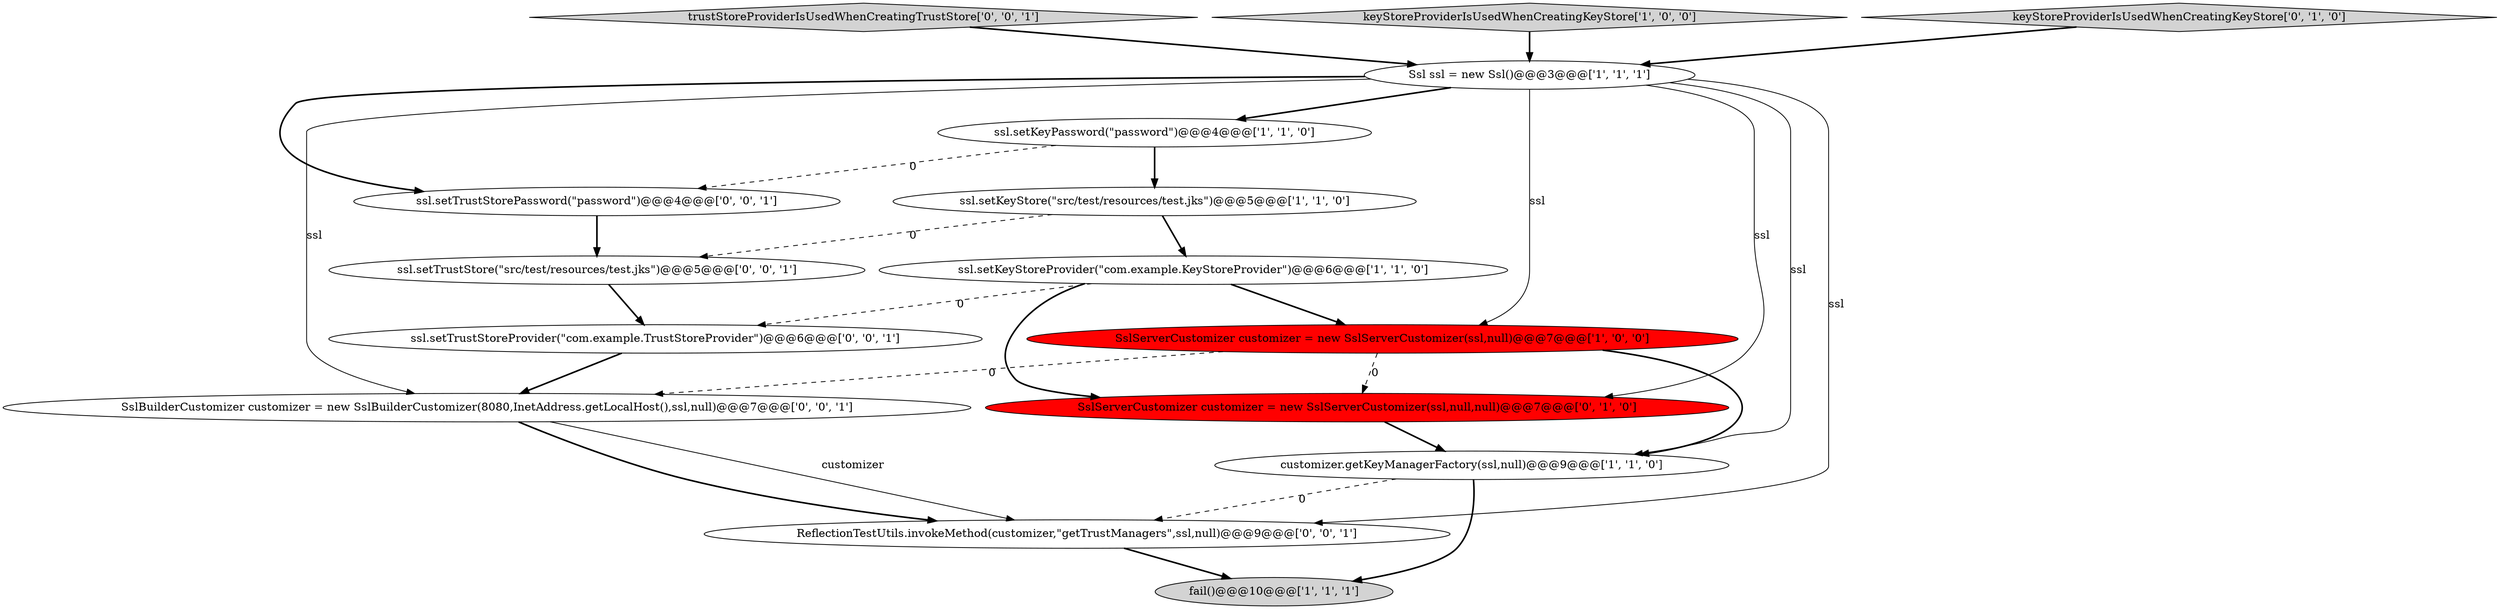 digraph {
13 [style = filled, label = "ReflectionTestUtils.invokeMethod(customizer,\"getTrustManagers\",ssl,null)@@@9@@@['0', '0', '1']", fillcolor = white, shape = ellipse image = "AAA0AAABBB3BBB"];
14 [style = filled, label = "SslBuilderCustomizer customizer = new SslBuilderCustomizer(8080,InetAddress.getLocalHost(),ssl,null)@@@7@@@['0', '0', '1']", fillcolor = white, shape = ellipse image = "AAA0AAABBB3BBB"];
5 [style = filled, label = "ssl.setKeyStoreProvider(\"com.example.KeyStoreProvider\")@@@6@@@['1', '1', '0']", fillcolor = white, shape = ellipse image = "AAA0AAABBB1BBB"];
15 [style = filled, label = "trustStoreProviderIsUsedWhenCreatingTrustStore['0', '0', '1']", fillcolor = lightgray, shape = diamond image = "AAA0AAABBB3BBB"];
2 [style = filled, label = "Ssl ssl = new Ssl()@@@3@@@['1', '1', '1']", fillcolor = white, shape = ellipse image = "AAA0AAABBB1BBB"];
0 [style = filled, label = "keyStoreProviderIsUsedWhenCreatingKeyStore['1', '0', '0']", fillcolor = lightgray, shape = diamond image = "AAA0AAABBB1BBB"];
8 [style = filled, label = "keyStoreProviderIsUsedWhenCreatingKeyStore['0', '1', '0']", fillcolor = lightgray, shape = diamond image = "AAA0AAABBB2BBB"];
6 [style = filled, label = "SslServerCustomizer customizer = new SslServerCustomizer(ssl,null)@@@7@@@['1', '0', '0']", fillcolor = red, shape = ellipse image = "AAA1AAABBB1BBB"];
9 [style = filled, label = "SslServerCustomizer customizer = new SslServerCustomizer(ssl,null,null)@@@7@@@['0', '1', '0']", fillcolor = red, shape = ellipse image = "AAA1AAABBB2BBB"];
11 [style = filled, label = "ssl.setTrustStorePassword(\"password\")@@@4@@@['0', '0', '1']", fillcolor = white, shape = ellipse image = "AAA0AAABBB3BBB"];
3 [style = filled, label = "ssl.setKeyStore(\"src/test/resources/test.jks\")@@@5@@@['1', '1', '0']", fillcolor = white, shape = ellipse image = "AAA0AAABBB1BBB"];
10 [style = filled, label = "ssl.setTrustStoreProvider(\"com.example.TrustStoreProvider\")@@@6@@@['0', '0', '1']", fillcolor = white, shape = ellipse image = "AAA0AAABBB3BBB"];
12 [style = filled, label = "ssl.setTrustStore(\"src/test/resources/test.jks\")@@@5@@@['0', '0', '1']", fillcolor = white, shape = ellipse image = "AAA0AAABBB3BBB"];
1 [style = filled, label = "fail()@@@10@@@['1', '1', '1']", fillcolor = lightgray, shape = ellipse image = "AAA0AAABBB1BBB"];
7 [style = filled, label = "ssl.setKeyPassword(\"password\")@@@4@@@['1', '1', '0']", fillcolor = white, shape = ellipse image = "AAA0AAABBB1BBB"];
4 [style = filled, label = "customizer.getKeyManagerFactory(ssl,null)@@@9@@@['1', '1', '0']", fillcolor = white, shape = ellipse image = "AAA0AAABBB1BBB"];
15->2 [style = bold, label=""];
5->9 [style = bold, label=""];
14->13 [style = solid, label="customizer"];
10->14 [style = bold, label=""];
2->4 [style = solid, label="ssl"];
9->4 [style = bold, label=""];
0->2 [style = bold, label=""];
2->6 [style = solid, label="ssl"];
6->9 [style = dashed, label="0"];
7->11 [style = dashed, label="0"];
2->14 [style = solid, label="ssl"];
11->12 [style = bold, label=""];
6->14 [style = dashed, label="0"];
13->1 [style = bold, label=""];
7->3 [style = bold, label=""];
2->13 [style = solid, label="ssl"];
6->4 [style = bold, label=""];
3->5 [style = bold, label=""];
12->10 [style = bold, label=""];
3->12 [style = dashed, label="0"];
5->6 [style = bold, label=""];
8->2 [style = bold, label=""];
5->10 [style = dashed, label="0"];
4->1 [style = bold, label=""];
2->9 [style = solid, label="ssl"];
2->7 [style = bold, label=""];
14->13 [style = bold, label=""];
4->13 [style = dashed, label="0"];
2->11 [style = bold, label=""];
}
